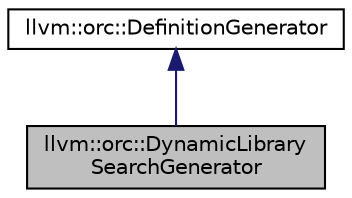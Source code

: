 digraph "llvm::orc::DynamicLibrarySearchGenerator"
{
 // LATEX_PDF_SIZE
  bgcolor="transparent";
  edge [fontname="Helvetica",fontsize="10",labelfontname="Helvetica",labelfontsize="10"];
  node [fontname="Helvetica",fontsize="10",shape=record];
  Node1 [label="llvm::orc::DynamicLibrary\lSearchGenerator",height=0.2,width=0.4,color="black", fillcolor="grey75", style="filled", fontcolor="black",tooltip="A utility class to expose symbols found via dlsym to the JIT."];
  Node2 -> Node1 [dir="back",color="midnightblue",fontsize="10",style="solid",fontname="Helvetica"];
  Node2 [label="llvm::orc::DefinitionGenerator",height=0.2,width=0.4,color="black",URL="$classllvm_1_1orc_1_1DefinitionGenerator.html",tooltip="Definition generators can be attached to JITDylibs to generate new definitions for otherwise unresolv..."];
}
